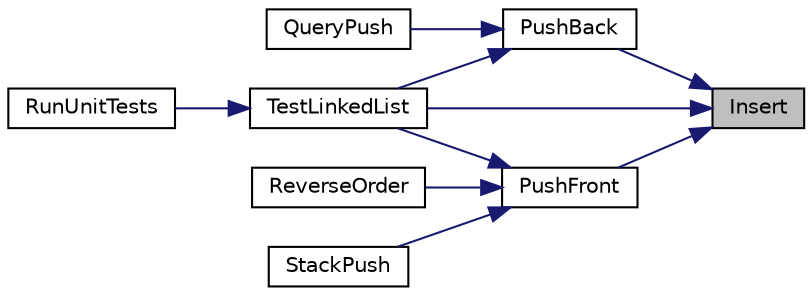 digraph "Insert"
{
 // LATEX_PDF_SIZE
  edge [fontname="Helvetica",fontsize="10",labelfontname="Helvetica",labelfontsize="10"];
  node [fontname="Helvetica",fontsize="10",shape=record];
  rankdir="RL";
  Node1 [label="Insert",height=0.2,width=0.4,color="black", fillcolor="grey75", style="filled", fontcolor="black",tooltip=" "];
  Node1 -> Node2 [dir="back",color="midnightblue",fontsize="10",style="solid",fontname="Helvetica"];
  Node2 [label="PushBack",height=0.2,width=0.4,color="black", fillcolor="white", style="filled",URL="$_linked_list_8h.html#a6269469f4d5f808dea2cee4cce1dd857",tooltip=" "];
  Node2 -> Node3 [dir="back",color="midnightblue",fontsize="10",style="solid",fontname="Helvetica"];
  Node3 [label="QueryPush",height=0.2,width=0.4,color="black", fillcolor="white", style="filled",URL="$_query_8h.html#a24c59fceb4972e8043e30a4b479c9fe9",tooltip=" "];
  Node2 -> Node4 [dir="back",color="midnightblue",fontsize="10",style="solid",fontname="Helvetica"];
  Node4 [label="TestLinkedList",height=0.2,width=0.4,color="black", fillcolor="white", style="filled",URL="$_tests_8h.html#af7f4fde513dc699f2cc5ce2f26d3ba90",tooltip="tests some functions of linked list"];
  Node4 -> Node5 [dir="back",color="midnightblue",fontsize="10",style="solid",fontname="Helvetica"];
  Node5 [label="RunUnitTests",height=0.2,width=0.4,color="black", fillcolor="white", style="filled",URL="$_tests_8h.html#aa97a9cda58fa10ff835b18f62ca5ac81",tooltip=" "];
  Node1 -> Node6 [dir="back",color="midnightblue",fontsize="10",style="solid",fontname="Helvetica"];
  Node6 [label="PushFront",height=0.2,width=0.4,color="black", fillcolor="white", style="filled",URL="$_linked_list_8h.html#a4e4d5cf8a2255ec5dba1c5b7bc882399",tooltip=" "];
  Node6 -> Node7 [dir="back",color="midnightblue",fontsize="10",style="solid",fontname="Helvetica"];
  Node7 [label="ReverseOrder",height=0.2,width=0.4,color="black", fillcolor="white", style="filled",URL="$_reverse_order_8h.html#af7146198848adea4e95cb13b597edc27",tooltip="gets inputs from user until inputs a string and prints it in reversed order"];
  Node6 -> Node8 [dir="back",color="midnightblue",fontsize="10",style="solid",fontname="Helvetica"];
  Node8 [label="StackPush",height=0.2,width=0.4,color="black", fillcolor="white", style="filled",URL="$_stack_8h.html#a4d8c6401ebd505c90bf59c286f97194b",tooltip=" "];
  Node6 -> Node4 [dir="back",color="midnightblue",fontsize="10",style="solid",fontname="Helvetica"];
  Node1 -> Node4 [dir="back",color="midnightblue",fontsize="10",style="solid",fontname="Helvetica"];
}
